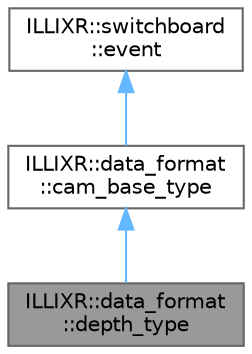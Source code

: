 digraph "ILLIXR::data_format::depth_type"
{
 // LATEX_PDF_SIZE
  bgcolor="transparent";
  edge [fontname=Helvetica,fontsize=10,labelfontname=Helvetica,labelfontsize=10];
  node [fontname=Helvetica,fontsize=10,shape=box,height=0.2,width=0.4];
  Node1 [id="Node000001",label="ILLIXR::data_format\l::depth_type",height=0.2,width=0.4,color="gray40", fillcolor="grey60", style="filled", fontcolor="black",tooltip=" "];
  Node2 -> Node1 [id="edge1_Node000001_Node000002",dir="back",color="steelblue1",style="solid",tooltip=" "];
  Node2 [id="Node000002",label="ILLIXR::data_format\l::cam_base_type",height=0.2,width=0.4,color="gray40", fillcolor="white", style="filled",URL="$structILLIXR_1_1data__format_1_1cam__base__type.html",tooltip=" "];
  Node3 -> Node2 [id="edge2_Node000002_Node000003",dir="back",color="steelblue1",style="solid",tooltip=" "];
  Node3 [id="Node000003",label="ILLIXR::switchboard\l::event",height=0.2,width=0.4,color="gray40", fillcolor="white", style="filled",URL="$classILLIXR_1_1switchboard_1_1event.html",tooltip="Virtual class for event types."];
}
